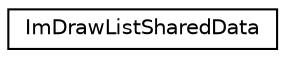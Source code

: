 digraph "Graphical Class Hierarchy"
{
  edge [fontname="Helvetica",fontsize="10",labelfontname="Helvetica",labelfontsize="10"];
  node [fontname="Helvetica",fontsize="10",shape=record];
  rankdir="LR";
  Node0 [label="ImDrawListSharedData",height=0.2,width=0.4,color="black", fillcolor="white", style="filled",URL="$structImDrawListSharedData.html"];
}
